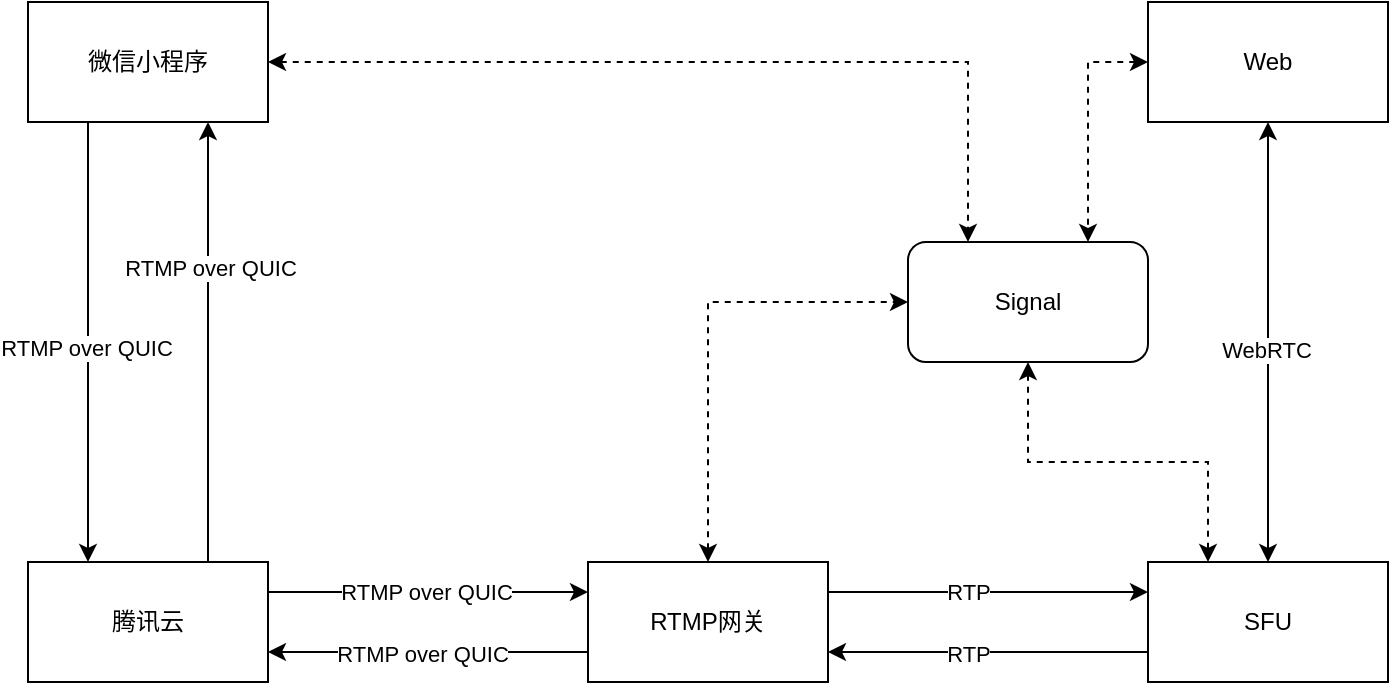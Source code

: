 <mxfile version="20.4.2" type="github">
  <diagram id="A8OTivZ6IeQaZzXz_Mxk" name="整体架构">
    <mxGraphModel dx="843" dy="498" grid="1" gridSize="10" guides="1" tooltips="1" connect="1" arrows="1" fold="1" page="1" pageScale="1" pageWidth="827" pageHeight="1169" math="0" shadow="0">
      <root>
        <mxCell id="0" />
        <mxCell id="1" parent="0" />
        <mxCell id="U-PO8DidO0TADwdRXf4v-2" style="edgeStyle=orthogonalEdgeStyle;rounded=0;orthogonalLoop=1;jettySize=auto;html=1;entryX=0.25;entryY=0;entryDx=0;entryDy=0;exitX=0.25;exitY=1;exitDx=0;exitDy=0;" edge="1" parent="1" source="U-PO8DidO0TADwdRXf4v-5" target="U-PO8DidO0TADwdRXf4v-10">
          <mxGeometry relative="1" as="geometry" />
        </mxCell>
        <mxCell id="U-PO8DidO0TADwdRXf4v-3" value="RTMP over QUIC" style="edgeLabel;html=1;align=center;verticalAlign=middle;resizable=0;points=[];" vertex="1" connectable="0" parent="U-PO8DidO0TADwdRXf4v-2">
          <mxGeometry x="0.084" y="-1" relative="1" as="geometry">
            <mxPoint y="-6" as="offset" />
          </mxGeometry>
        </mxCell>
        <mxCell id="U-PO8DidO0TADwdRXf4v-4" style="edgeStyle=orthogonalEdgeStyle;rounded=0;orthogonalLoop=1;jettySize=auto;html=1;entryX=0.25;entryY=0;entryDx=0;entryDy=0;startArrow=classic;startFill=1;dashed=1;" edge="1" parent="1" source="U-PO8DidO0TADwdRXf4v-5" target="U-PO8DidO0TADwdRXf4v-25">
          <mxGeometry relative="1" as="geometry" />
        </mxCell>
        <mxCell id="U-PO8DidO0TADwdRXf4v-5" value="微信小程序" style="rounded=0;whiteSpace=wrap;html=1;" vertex="1" parent="1">
          <mxGeometry x="80" y="80" width="120" height="60" as="geometry" />
        </mxCell>
        <mxCell id="U-PO8DidO0TADwdRXf4v-6" style="edgeStyle=orthogonalEdgeStyle;rounded=0;orthogonalLoop=1;jettySize=auto;html=1;exitX=0.75;exitY=0;exitDx=0;exitDy=0;entryX=0.75;entryY=1;entryDx=0;entryDy=0;" edge="1" parent="1" source="U-PO8DidO0TADwdRXf4v-10" target="U-PO8DidO0TADwdRXf4v-5">
          <mxGeometry relative="1" as="geometry">
            <Array as="points" />
          </mxGeometry>
        </mxCell>
        <mxCell id="U-PO8DidO0TADwdRXf4v-7" value="RTMP over QUIC" style="edgeLabel;html=1;align=center;verticalAlign=middle;resizable=0;points=[];" vertex="1" connectable="0" parent="U-PO8DidO0TADwdRXf4v-6">
          <mxGeometry x="0.336" y="-1" relative="1" as="geometry">
            <mxPoint as="offset" />
          </mxGeometry>
        </mxCell>
        <mxCell id="U-PO8DidO0TADwdRXf4v-8" style="edgeStyle=orthogonalEdgeStyle;rounded=0;orthogonalLoop=1;jettySize=auto;html=1;entryX=0;entryY=0.25;entryDx=0;entryDy=0;exitX=1;exitY=0.25;exitDx=0;exitDy=0;" edge="1" parent="1" source="U-PO8DidO0TADwdRXf4v-10" target="U-PO8DidO0TADwdRXf4v-16">
          <mxGeometry relative="1" as="geometry" />
        </mxCell>
        <mxCell id="U-PO8DidO0TADwdRXf4v-9" value="RTMP over QUIC" style="edgeLabel;html=1;align=center;verticalAlign=middle;resizable=0;points=[];" vertex="1" connectable="0" parent="U-PO8DidO0TADwdRXf4v-8">
          <mxGeometry x="-0.02" relative="1" as="geometry">
            <mxPoint as="offset" />
          </mxGeometry>
        </mxCell>
        <mxCell id="U-PO8DidO0TADwdRXf4v-10" value="腾讯云" style="rounded=0;whiteSpace=wrap;html=1;" vertex="1" parent="1">
          <mxGeometry x="80" y="360" width="120" height="60" as="geometry" />
        </mxCell>
        <mxCell id="U-PO8DidO0TADwdRXf4v-11" style="edgeStyle=orthogonalEdgeStyle;rounded=0;orthogonalLoop=1;jettySize=auto;html=1;exitX=0;exitY=0.75;exitDx=0;exitDy=0;entryX=1;entryY=0.75;entryDx=0;entryDy=0;" edge="1" parent="1" source="U-PO8DidO0TADwdRXf4v-16" target="U-PO8DidO0TADwdRXf4v-10">
          <mxGeometry relative="1" as="geometry" />
        </mxCell>
        <mxCell id="U-PO8DidO0TADwdRXf4v-12" value="RTMP over QUIC" style="edgeLabel;html=1;align=center;verticalAlign=middle;resizable=0;points=[];" vertex="1" connectable="0" parent="U-PO8DidO0TADwdRXf4v-11">
          <mxGeometry x="0.037" y="1" relative="1" as="geometry">
            <mxPoint as="offset" />
          </mxGeometry>
        </mxCell>
        <mxCell id="U-PO8DidO0TADwdRXf4v-13" style="edgeStyle=orthogonalEdgeStyle;rounded=0;orthogonalLoop=1;jettySize=auto;html=1;entryX=0;entryY=0.25;entryDx=0;entryDy=0;exitX=1;exitY=0.25;exitDx=0;exitDy=0;" edge="1" parent="1" source="U-PO8DidO0TADwdRXf4v-16" target="U-PO8DidO0TADwdRXf4v-19">
          <mxGeometry relative="1" as="geometry" />
        </mxCell>
        <mxCell id="U-PO8DidO0TADwdRXf4v-14" value="RTP" style="edgeLabel;html=1;align=center;verticalAlign=middle;resizable=0;points=[];" vertex="1" connectable="0" parent="U-PO8DidO0TADwdRXf4v-13">
          <mxGeometry x="-0.129" relative="1" as="geometry">
            <mxPoint as="offset" />
          </mxGeometry>
        </mxCell>
        <mxCell id="U-PO8DidO0TADwdRXf4v-15" style="edgeStyle=orthogonalEdgeStyle;rounded=0;orthogonalLoop=1;jettySize=auto;html=1;exitX=0.5;exitY=0;exitDx=0;exitDy=0;entryX=0;entryY=0.5;entryDx=0;entryDy=0;startArrow=classic;startFill=1;dashed=1;" edge="1" parent="1" source="U-PO8DidO0TADwdRXf4v-16" target="U-PO8DidO0TADwdRXf4v-25">
          <mxGeometry relative="1" as="geometry" />
        </mxCell>
        <mxCell id="U-PO8DidO0TADwdRXf4v-16" value="RTMP网关" style="rounded=0;whiteSpace=wrap;html=1;" vertex="1" parent="1">
          <mxGeometry x="360" y="360" width="120" height="60" as="geometry" />
        </mxCell>
        <mxCell id="U-PO8DidO0TADwdRXf4v-17" style="edgeStyle=orthogonalEdgeStyle;rounded=0;orthogonalLoop=1;jettySize=auto;html=1;exitX=0;exitY=0.75;exitDx=0;exitDy=0;entryX=1;entryY=0.75;entryDx=0;entryDy=0;" edge="1" parent="1" source="U-PO8DidO0TADwdRXf4v-19" target="U-PO8DidO0TADwdRXf4v-16">
          <mxGeometry relative="1" as="geometry" />
        </mxCell>
        <mxCell id="U-PO8DidO0TADwdRXf4v-18" value="RTP" style="edgeLabel;html=1;align=center;verticalAlign=middle;resizable=0;points=[];" vertex="1" connectable="0" parent="U-PO8DidO0TADwdRXf4v-17">
          <mxGeometry x="0.167" y="1" relative="1" as="geometry">
            <mxPoint x="3" as="offset" />
          </mxGeometry>
        </mxCell>
        <mxCell id="U-PO8DidO0TADwdRXf4v-19" value="SFU" style="rounded=0;whiteSpace=wrap;html=1;" vertex="1" parent="1">
          <mxGeometry x="640" y="360" width="120" height="60" as="geometry" />
        </mxCell>
        <mxCell id="U-PO8DidO0TADwdRXf4v-20" style="edgeStyle=orthogonalEdgeStyle;rounded=0;orthogonalLoop=1;jettySize=auto;html=1;entryX=0.5;entryY=0;entryDx=0;entryDy=0;startArrow=classic;startFill=1;" edge="1" parent="1" source="U-PO8DidO0TADwdRXf4v-23" target="U-PO8DidO0TADwdRXf4v-19">
          <mxGeometry relative="1" as="geometry">
            <Array as="points">
              <mxPoint x="700" y="200" />
              <mxPoint x="700" y="200" />
            </Array>
          </mxGeometry>
        </mxCell>
        <mxCell id="U-PO8DidO0TADwdRXf4v-21" value="WebRTC" style="edgeLabel;html=1;align=center;verticalAlign=middle;resizable=0;points=[];" vertex="1" connectable="0" parent="U-PO8DidO0TADwdRXf4v-20">
          <mxGeometry x="0.033" y="-1" relative="1" as="geometry">
            <mxPoint as="offset" />
          </mxGeometry>
        </mxCell>
        <mxCell id="U-PO8DidO0TADwdRXf4v-22" style="edgeStyle=orthogonalEdgeStyle;rounded=0;orthogonalLoop=1;jettySize=auto;html=1;exitX=0;exitY=0.5;exitDx=0;exitDy=0;entryX=0.75;entryY=0;entryDx=0;entryDy=0;startArrow=classic;startFill=1;dashed=1;" edge="1" parent="1" source="U-PO8DidO0TADwdRXf4v-23" target="U-PO8DidO0TADwdRXf4v-25">
          <mxGeometry relative="1" as="geometry" />
        </mxCell>
        <mxCell id="U-PO8DidO0TADwdRXf4v-23" value="Web" style="rounded=0;whiteSpace=wrap;html=1;" vertex="1" parent="1">
          <mxGeometry x="640" y="80" width="120" height="60" as="geometry" />
        </mxCell>
        <mxCell id="U-PO8DidO0TADwdRXf4v-24" style="edgeStyle=orthogonalEdgeStyle;rounded=0;orthogonalLoop=1;jettySize=auto;html=1;entryX=0.25;entryY=0;entryDx=0;entryDy=0;startArrow=classic;startFill=1;dashed=1;" edge="1" parent="1" source="U-PO8DidO0TADwdRXf4v-25" target="U-PO8DidO0TADwdRXf4v-19">
          <mxGeometry relative="1" as="geometry" />
        </mxCell>
        <mxCell id="U-PO8DidO0TADwdRXf4v-25" value="Signal" style="rounded=1;whiteSpace=wrap;html=1;" vertex="1" parent="1">
          <mxGeometry x="520" y="200" width="120" height="60" as="geometry" />
        </mxCell>
      </root>
    </mxGraphModel>
  </diagram>
</mxfile>

